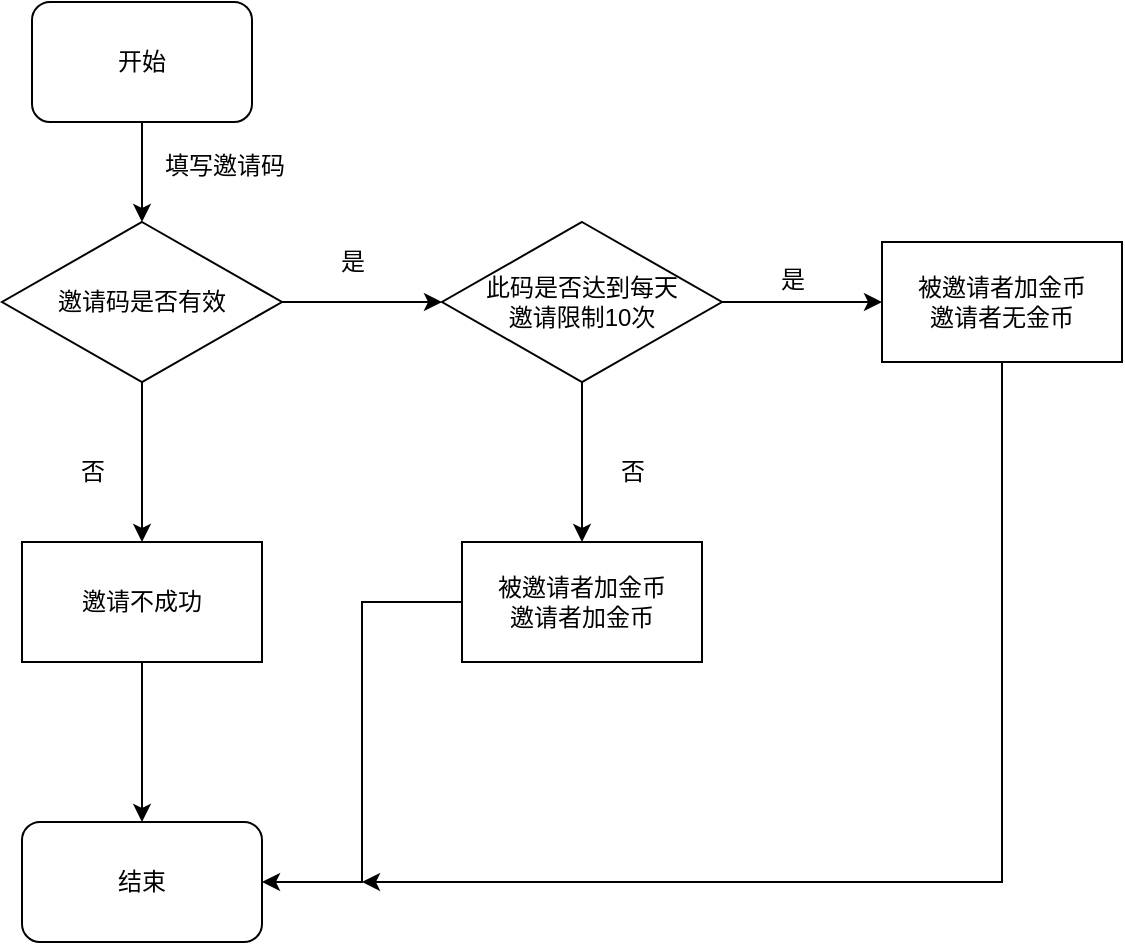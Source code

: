 <mxfile version="12.4.2" type="github" pages="1"><diagram id="heLUMEel5ZSLhCwW_7WS" name="Page-1"><mxGraphModel dx="946" dy="623" grid="1" gridSize="10" guides="1" tooltips="1" connect="1" arrows="1" fold="1" page="1" pageScale="1" pageWidth="1169" pageHeight="1654" math="0" shadow="0"><root><mxCell id="0"/><mxCell id="1" parent="0"/><mxCell id="y86dbsFG_UYiZ3MiKZXV-3" value="" style="edgeStyle=orthogonalEdgeStyle;rounded=0;orthogonalLoop=1;jettySize=auto;html=1;" edge="1" parent="1" source="y86dbsFG_UYiZ3MiKZXV-1"><mxGeometry relative="1" as="geometry"><mxPoint x="270" y="130" as="targetPoint"/></mxGeometry></mxCell><mxCell id="y86dbsFG_UYiZ3MiKZXV-1" value="开始" style="rounded=1;whiteSpace=wrap;html=1;" vertex="1" parent="1"><mxGeometry x="215" y="20" width="110" height="60" as="geometry"/></mxCell><mxCell id="y86dbsFG_UYiZ3MiKZXV-5" value="填写邀请码" style="text;html=1;align=center;verticalAlign=middle;resizable=0;points=[];;autosize=1;" vertex="1" parent="1"><mxGeometry x="271" y="92" width="80" height="20" as="geometry"/></mxCell><mxCell id="y86dbsFG_UYiZ3MiKZXV-8" value="" style="edgeStyle=orthogonalEdgeStyle;rounded=0;orthogonalLoop=1;jettySize=auto;html=1;" edge="1" parent="1" source="y86dbsFG_UYiZ3MiKZXV-6"><mxGeometry relative="1" as="geometry"><mxPoint x="420" y="170" as="targetPoint"/></mxGeometry></mxCell><mxCell id="y86dbsFG_UYiZ3MiKZXV-16" value="" style="edgeStyle=orthogonalEdgeStyle;rounded=0;orthogonalLoop=1;jettySize=auto;html=1;" edge="1" parent="1" source="y86dbsFG_UYiZ3MiKZXV-6"><mxGeometry relative="1" as="geometry"><mxPoint x="270" y="290" as="targetPoint"/></mxGeometry></mxCell><mxCell id="y86dbsFG_UYiZ3MiKZXV-6" value="邀请码是否有效" style="rhombus;whiteSpace=wrap;html=1;" vertex="1" parent="1"><mxGeometry x="200" y="130" width="140" height="80" as="geometry"/></mxCell><mxCell id="y86dbsFG_UYiZ3MiKZXV-9" value="是" style="text;html=1;align=center;verticalAlign=middle;resizable=0;points=[];;autosize=1;" vertex="1" parent="1"><mxGeometry x="360" y="140" width="30" height="20" as="geometry"/></mxCell><mxCell id="y86dbsFG_UYiZ3MiKZXV-12" value="" style="edgeStyle=orthogonalEdgeStyle;rounded=0;orthogonalLoop=1;jettySize=auto;html=1;" edge="1" parent="1" source="y86dbsFG_UYiZ3MiKZXV-10"><mxGeometry relative="1" as="geometry"><mxPoint x="640" y="170" as="targetPoint"/></mxGeometry></mxCell><mxCell id="y86dbsFG_UYiZ3MiKZXV-20" value="" style="edgeStyle=orthogonalEdgeStyle;rounded=0;orthogonalLoop=1;jettySize=auto;html=1;" edge="1" parent="1" source="y86dbsFG_UYiZ3MiKZXV-10"><mxGeometry relative="1" as="geometry"><mxPoint x="490" y="290" as="targetPoint"/></mxGeometry></mxCell><mxCell id="y86dbsFG_UYiZ3MiKZXV-10" value="此码是否达到每天&lt;br&gt;邀请限制10次" style="rhombus;whiteSpace=wrap;html=1;" vertex="1" parent="1"><mxGeometry x="420" y="130" width="140" height="80" as="geometry"/></mxCell><mxCell id="y86dbsFG_UYiZ3MiKZXV-13" value="是" style="text;html=1;align=center;verticalAlign=middle;resizable=0;points=[];;autosize=1;" vertex="1" parent="1"><mxGeometry x="580" y="149" width="30" height="20" as="geometry"/></mxCell><mxCell id="y86dbsFG_UYiZ3MiKZXV-28" value="" style="edgeStyle=orthogonalEdgeStyle;rounded=0;orthogonalLoop=1;jettySize=auto;html=1;" edge="1" parent="1" source="y86dbsFG_UYiZ3MiKZXV-14"><mxGeometry relative="1" as="geometry"><mxPoint x="380" y="460" as="targetPoint"/><Array as="points"><mxPoint x="700" y="330"/><mxPoint x="700" y="330"/></Array></mxGeometry></mxCell><mxCell id="y86dbsFG_UYiZ3MiKZXV-14" value="被邀请者加金币&lt;br&gt;邀请者无金币" style="rounded=0;whiteSpace=wrap;html=1;" vertex="1" parent="1"><mxGeometry x="640" y="140" width="120" height="60" as="geometry"/></mxCell><mxCell id="y86dbsFG_UYiZ3MiKZXV-17" value="否" style="text;html=1;align=center;verticalAlign=middle;resizable=0;points=[];;autosize=1;" vertex="1" parent="1"><mxGeometry x="230" y="245" width="30" height="20" as="geometry"/></mxCell><mxCell id="y86dbsFG_UYiZ3MiKZXV-24" value="" style="edgeStyle=orthogonalEdgeStyle;rounded=0;orthogonalLoop=1;jettySize=auto;html=1;" edge="1" parent="1" source="y86dbsFG_UYiZ3MiKZXV-18" target="y86dbsFG_UYiZ3MiKZXV-23"><mxGeometry relative="1" as="geometry"/></mxCell><mxCell id="y86dbsFG_UYiZ3MiKZXV-18" value="邀请不成功" style="rounded=0;whiteSpace=wrap;html=1;" vertex="1" parent="1"><mxGeometry x="210" y="290" width="120" height="60" as="geometry"/></mxCell><mxCell id="y86dbsFG_UYiZ3MiKZXV-21" value="否" style="text;html=1;align=center;verticalAlign=middle;resizable=0;points=[];;autosize=1;" vertex="1" parent="1"><mxGeometry x="500" y="245" width="30" height="20" as="geometry"/></mxCell><mxCell id="y86dbsFG_UYiZ3MiKZXV-26" value="" style="edgeStyle=orthogonalEdgeStyle;rounded=0;orthogonalLoop=1;jettySize=auto;html=1;entryX=1;entryY=0.5;entryDx=0;entryDy=0;" edge="1" parent="1" source="y86dbsFG_UYiZ3MiKZXV-22" target="y86dbsFG_UYiZ3MiKZXV-23"><mxGeometry relative="1" as="geometry"><mxPoint x="490" y="430" as="targetPoint"/></mxGeometry></mxCell><mxCell id="y86dbsFG_UYiZ3MiKZXV-22" value="&lt;span style=&quot;white-space: normal&quot;&gt;被邀请者加金币&lt;/span&gt;&lt;br style=&quot;white-space: normal&quot;&gt;&lt;span style=&quot;white-space: normal&quot;&gt;邀请者加金币&lt;/span&gt;" style="rounded=0;whiteSpace=wrap;html=1;" vertex="1" parent="1"><mxGeometry x="430" y="290" width="120" height="60" as="geometry"/></mxCell><mxCell id="y86dbsFG_UYiZ3MiKZXV-23" value="结束" style="rounded=1;whiteSpace=wrap;html=1;" vertex="1" parent="1"><mxGeometry x="210" y="430" width="120" height="60" as="geometry"/></mxCell></root></mxGraphModel></diagram></mxfile>